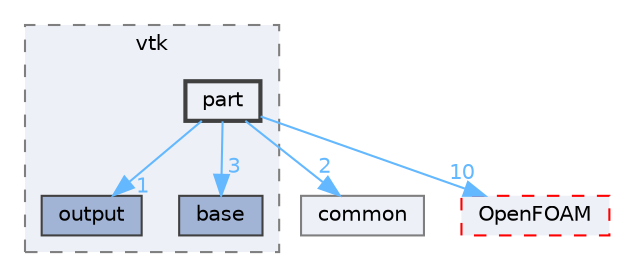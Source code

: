 digraph "src/fileFormats/vtk/part"
{
 // LATEX_PDF_SIZE
  bgcolor="transparent";
  edge [fontname=Helvetica,fontsize=10,labelfontname=Helvetica,labelfontsize=10];
  node [fontname=Helvetica,fontsize=10,shape=box,height=0.2,width=0.4];
  compound=true
  subgraph clusterdir_cfb0a79374c161664966704d31c85f3d {
    graph [ bgcolor="#edf0f7", pencolor="grey50", label="vtk", fontname=Helvetica,fontsize=10 style="filled,dashed", URL="dir_cfb0a79374c161664966704d31c85f3d.html",tooltip=""]
  dir_2ae369ab1c51612fb397487a2dd0af7e [label="output", fillcolor="#a2b4d6", color="grey25", style="filled", URL="dir_2ae369ab1c51612fb397487a2dd0af7e.html",tooltip=""];
  dir_95645aa4bee7f675b8ff0c55a3c14562 [label="base", fillcolor="#a2b4d6", color="grey25", style="filled", URL="dir_95645aa4bee7f675b8ff0c55a3c14562.html",tooltip=""];
  dir_48778265fa300ebb6fe2ed91491e79af [label="part", fillcolor="#edf0f7", color="grey25", style="filled,bold", URL="dir_48778265fa300ebb6fe2ed91491e79af.html",tooltip=""];
  }
  dir_354aa7fa7c4f301d2b135419536f9e99 [label="common", fillcolor="#edf0f7", color="grey50", style="filled", URL="dir_354aa7fa7c4f301d2b135419536f9e99.html",tooltip=""];
  dir_c5473ff19b20e6ec4dfe5c310b3778a8 [label="OpenFOAM", fillcolor="#edf0f7", color="red", style="filled,dashed", URL="dir_c5473ff19b20e6ec4dfe5c310b3778a8.html",tooltip=""];
  dir_48778265fa300ebb6fe2ed91491e79af->dir_2ae369ab1c51612fb397487a2dd0af7e [headlabel="1", labeldistance=1.5 headhref="dir_002792_002739.html" href="dir_002792_002739.html" color="steelblue1" fontcolor="steelblue1"];
  dir_48778265fa300ebb6fe2ed91491e79af->dir_354aa7fa7c4f301d2b135419536f9e99 [headlabel="2", labeldistance=1.5 headhref="dir_002792_000553.html" href="dir_002792_000553.html" color="steelblue1" fontcolor="steelblue1"];
  dir_48778265fa300ebb6fe2ed91491e79af->dir_95645aa4bee7f675b8ff0c55a3c14562 [headlabel="3", labeldistance=1.5 headhref="dir_002792_000193.html" href="dir_002792_000193.html" color="steelblue1" fontcolor="steelblue1"];
  dir_48778265fa300ebb6fe2ed91491e79af->dir_c5473ff19b20e6ec4dfe5c310b3778a8 [headlabel="10", labeldistance=1.5 headhref="dir_002792_002695.html" href="dir_002792_002695.html" color="steelblue1" fontcolor="steelblue1"];
}

